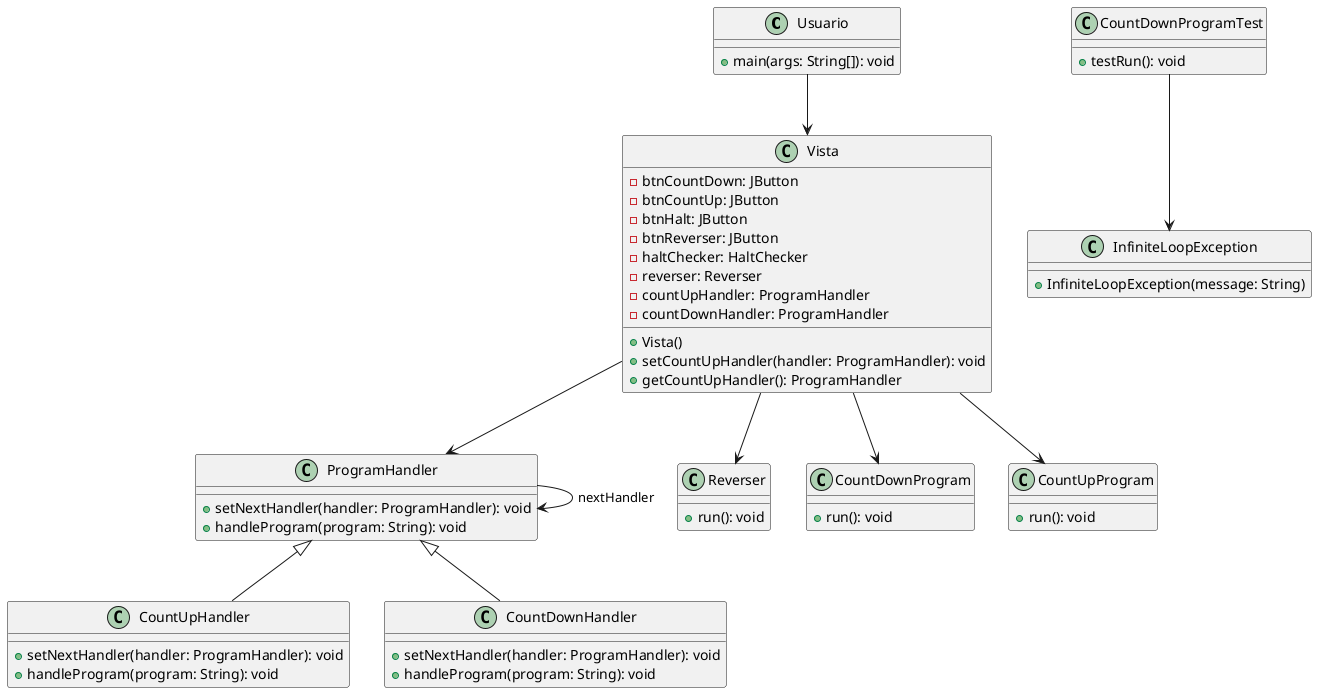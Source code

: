@startuml

class Usuario {
  +main(args: String[]): void
}

class Vista {
  -btnCountDown: JButton
  -btnCountUp: JButton
  -btnHalt: JButton
  -btnReverser: JButton
  -haltChecker: HaltChecker
  -reverser: Reverser
  -countUpHandler: ProgramHandler
  -countDownHandler: ProgramHandler
  +Vista()
  +setCountUpHandler(handler: ProgramHandler): void
  +getCountUpHandler(): ProgramHandler
}

class ProgramHandler {
  +setNextHandler(handler: ProgramHandler): void
  +handleProgram(program: String): void
}

class CountUpHandler {
  +setNextHandler(handler: ProgramHandler): void
  +handleProgram(program: String): void
}

class CountDownHandler {
  +setNextHandler(handler: ProgramHandler): void
  +handleProgram(program: String): void
}

class InfiniteLoopException {
  +InfiniteLoopException(message: String)
}

class CountDownProgramTest {
  +testRun(): void
}

class Reverser {
  +run(): void
}

class CountDownProgram {
  +run(): void
}

class CountUpProgram {
  +run(): void
}

Usuario --> Vista
Vista --> ProgramHandler
ProgramHandler --> ProgramHandler: nextHandler
ProgramHandler <|-- CountUpHandler
ProgramHandler <|-- CountDownHandler
CountDownProgramTest --> InfiniteLoopException
Vista --> Reverser
Vista --> CountDownProgram
Vista --> CountUpProgram

@enduml